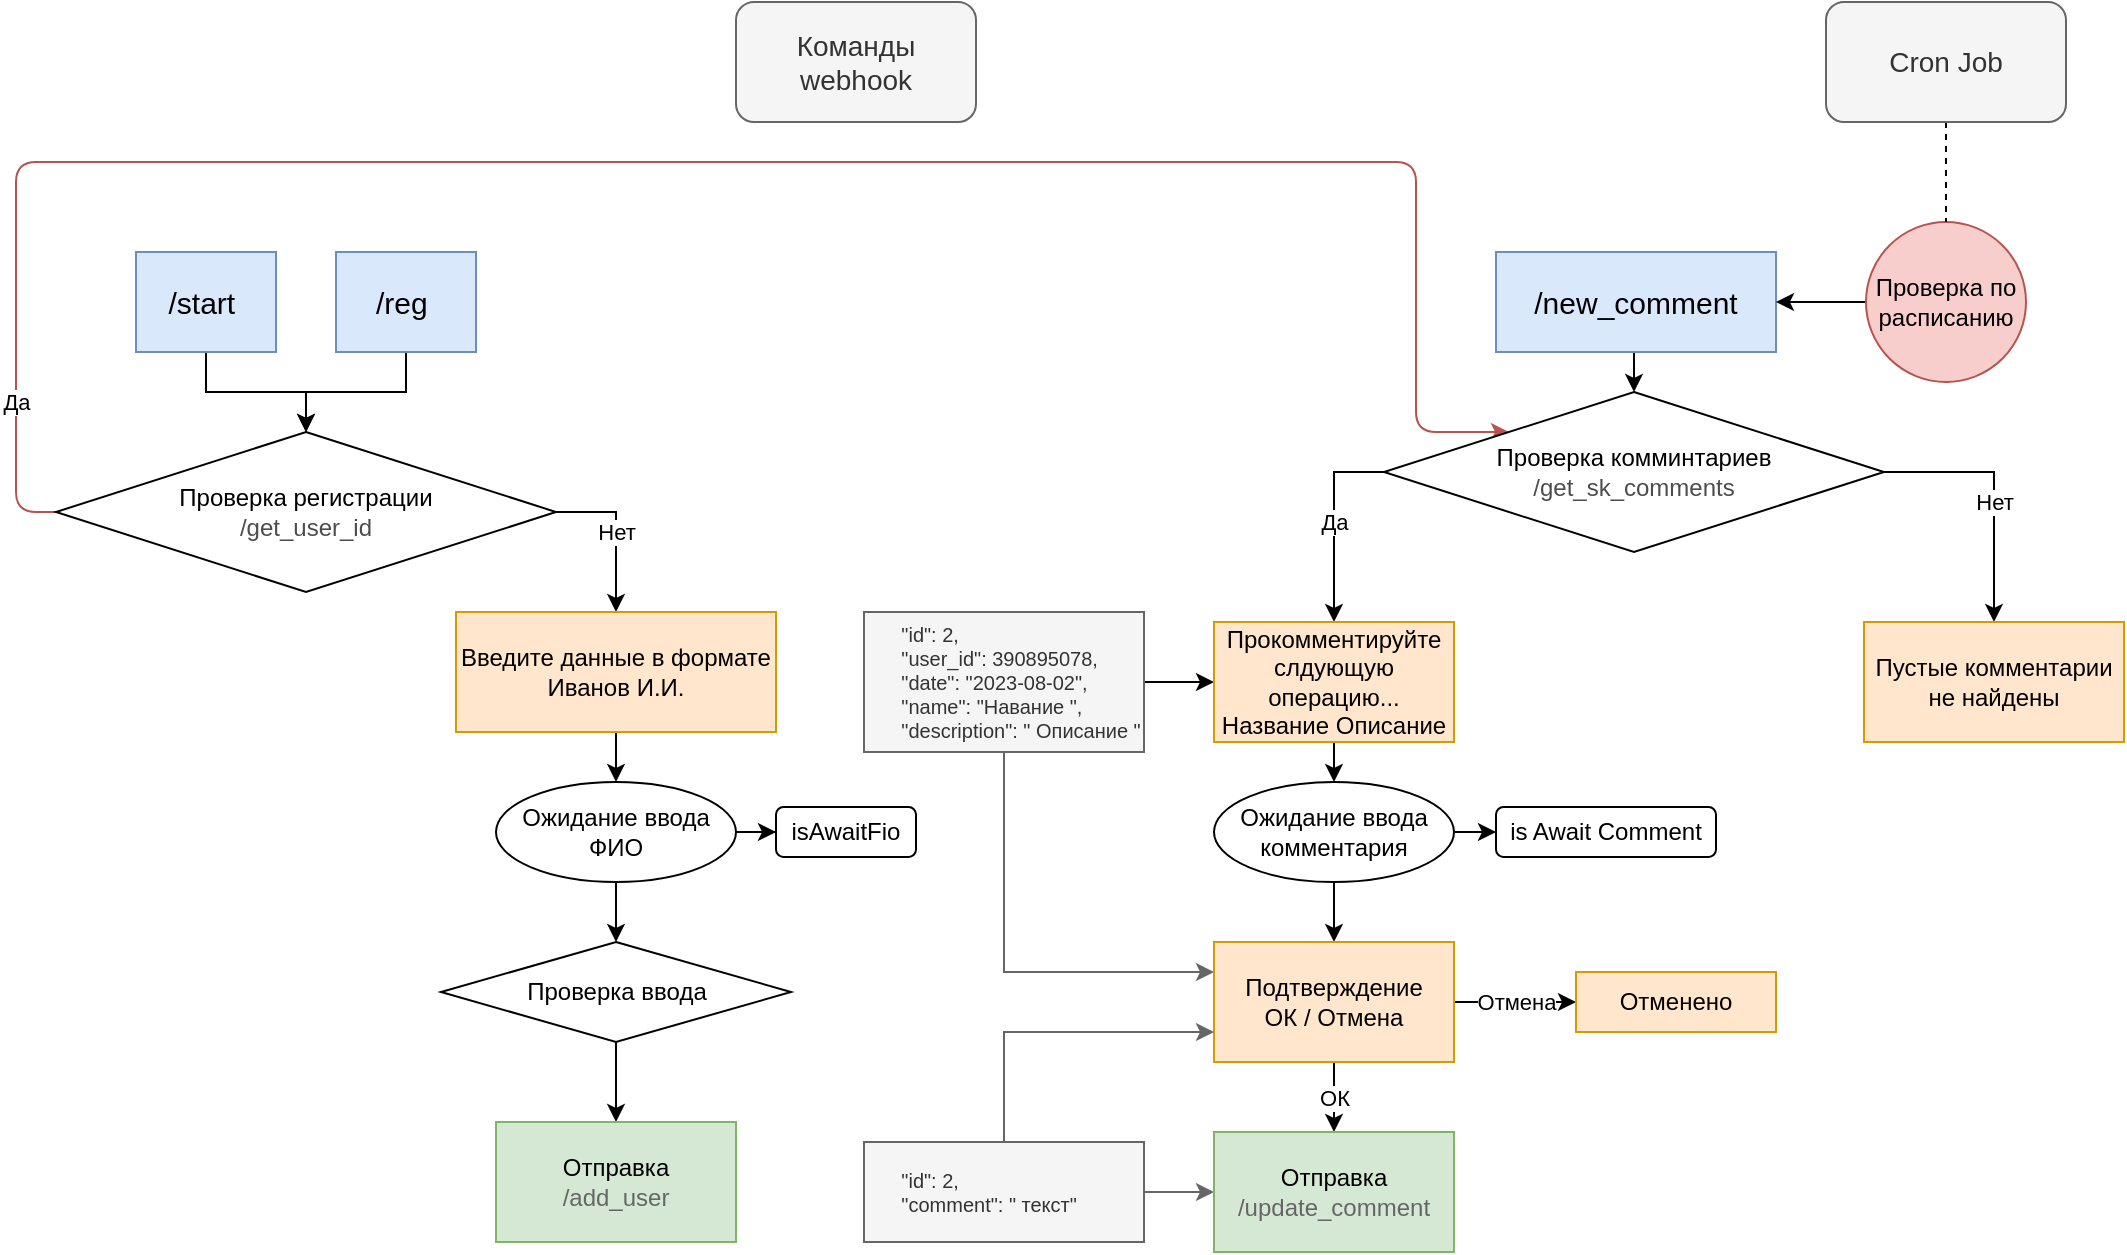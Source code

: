 <mxfile version="21.7.1" type="device">
  <diagram name="Страница — 1" id="Ip1DsPATojtK-F__56BR">
    <mxGraphModel dx="2261" dy="1919" grid="1" gridSize="10" guides="1" tooltips="1" connect="1" arrows="1" fold="1" page="1" pageScale="1" pageWidth="827" pageHeight="1169" math="0" shadow="0">
      <root>
        <mxCell id="0" />
        <mxCell id="1" parent="0" />
        <mxCell id="YLPDR2H__oMzVMPPQTR0-7" style="edgeStyle=orthogonalEdgeStyle;rounded=0;orthogonalLoop=1;jettySize=auto;html=1;exitX=0.5;exitY=1;exitDx=0;exitDy=0;entryX=0.5;entryY=0;entryDx=0;entryDy=0;" parent="1" source="YLPDR2H__oMzVMPPQTR0-1" target="YLPDR2H__oMzVMPPQTR0-5" edge="1">
          <mxGeometry relative="1" as="geometry" />
        </mxCell>
        <mxCell id="YLPDR2H__oMzVMPPQTR0-1" value="&lt;font style=&quot;font-size: 15px;&quot;&gt;/start&amp;nbsp;&lt;/font&gt;" style="rounded=0;whiteSpace=wrap;html=1;fillColor=#dae8fc;strokeColor=#6c8ebf;" parent="1" vertex="1">
          <mxGeometry x="50" y="45" width="70" height="50" as="geometry" />
        </mxCell>
        <mxCell id="YLPDR2H__oMzVMPPQTR0-6" style="edgeStyle=orthogonalEdgeStyle;rounded=0;orthogonalLoop=1;jettySize=auto;html=1;exitX=0.5;exitY=1;exitDx=0;exitDy=0;" parent="1" source="YLPDR2H__oMzVMPPQTR0-2" target="YLPDR2H__oMzVMPPQTR0-5" edge="1">
          <mxGeometry relative="1" as="geometry" />
        </mxCell>
        <mxCell id="YLPDR2H__oMzVMPPQTR0-2" value="&lt;font style=&quot;font-size: 15px;&quot;&gt;/reg&amp;nbsp;&lt;/font&gt;" style="rounded=0;whiteSpace=wrap;html=1;fillColor=#dae8fc;strokeColor=#6c8ebf;" parent="1" vertex="1">
          <mxGeometry x="150" y="45" width="70" height="50" as="geometry" />
        </mxCell>
        <mxCell id="YLPDR2H__oMzVMPPQTR0-17" style="edgeStyle=orthogonalEdgeStyle;rounded=0;orthogonalLoop=1;jettySize=auto;html=1;exitX=0.5;exitY=1;exitDx=0;exitDy=0;entryX=0.5;entryY=0;entryDx=0;entryDy=0;" parent="1" source="YLPDR2H__oMzVMPPQTR0-3" target="YLPDR2H__oMzVMPPQTR0-20" edge="1">
          <mxGeometry relative="1" as="geometry">
            <mxPoint x="795" y="150" as="targetPoint" />
          </mxGeometry>
        </mxCell>
        <mxCell id="YLPDR2H__oMzVMPPQTR0-3" value="&lt;font style=&quot;font-size: 15px;&quot;&gt;/new_comment&lt;/font&gt;" style="rounded=0;whiteSpace=wrap;html=1;fillColor=#dae8fc;strokeColor=#6c8ebf;" parent="1" vertex="1">
          <mxGeometry x="730" y="45" width="140" height="50" as="geometry" />
        </mxCell>
        <mxCell id="YLPDR2H__oMzVMPPQTR0-11" value="Да" style="edgeStyle=orthogonalEdgeStyle;rounded=1;orthogonalLoop=1;jettySize=auto;html=1;exitX=0;exitY=0.5;exitDx=0;exitDy=0;entryX=0;entryY=0;entryDx=0;entryDy=0;fillColor=#f8cecc;strokeColor=#b85450;" parent="1" source="YLPDR2H__oMzVMPPQTR0-5" target="YLPDR2H__oMzVMPPQTR0-20" edge="1">
          <mxGeometry x="-0.861" relative="1" as="geometry">
            <mxPoint x="-15.0" y="260" as="targetPoint" />
            <Array as="points">
              <mxPoint x="-10" y="175" />
              <mxPoint x="-10" />
              <mxPoint x="690" />
              <mxPoint x="690" y="135" />
            </Array>
            <mxPoint as="offset" />
          </mxGeometry>
        </mxCell>
        <mxCell id="YLPDR2H__oMzVMPPQTR0-12" value="Нет" style="edgeStyle=orthogonalEdgeStyle;rounded=0;orthogonalLoop=1;jettySize=auto;html=1;exitX=1;exitY=0.5;exitDx=0;exitDy=0;entryX=0.5;entryY=0;entryDx=0;entryDy=0;" parent="1" source="YLPDR2H__oMzVMPPQTR0-5" target="YLPDR2H__oMzVMPPQTR0-13" edge="1">
          <mxGeometry relative="1" as="geometry">
            <mxPoint x="290" y="255" as="targetPoint" />
          </mxGeometry>
        </mxCell>
        <mxCell id="YLPDR2H__oMzVMPPQTR0-5" value="Проверка регистрации&lt;br&gt;&lt;font color=&quot;#4d4d4d&quot;&gt;/get_user_id&lt;/font&gt;" style="rhombus;whiteSpace=wrap;html=1;" parent="1" vertex="1">
          <mxGeometry x="10" y="135" width="250" height="80" as="geometry" />
        </mxCell>
        <mxCell id="YLPDR2H__oMzVMPPQTR0-14" style="edgeStyle=orthogonalEdgeStyle;rounded=0;orthogonalLoop=1;jettySize=auto;html=1;exitX=0.5;exitY=1;exitDx=0;exitDy=0;entryX=0.5;entryY=0;entryDx=0;entryDy=0;" parent="1" source="YLPDR2H__oMzVMPPQTR0-13" target="YLPDR2H__oMzVMPPQTR0-16" edge="1">
          <mxGeometry relative="1" as="geometry">
            <mxPoint x="290" y="365" as="targetPoint" />
          </mxGeometry>
        </mxCell>
        <mxCell id="YLPDR2H__oMzVMPPQTR0-13" value="Введите данные в формате Иванов И.И." style="rounded=0;whiteSpace=wrap;html=1;fillColor=#ffe6cc;strokeColor=#d79b00;" parent="1" vertex="1">
          <mxGeometry x="210" y="225" width="160" height="60" as="geometry" />
        </mxCell>
        <mxCell id="YLPDR2H__oMzVMPPQTR0-21" style="edgeStyle=orthogonalEdgeStyle;rounded=0;orthogonalLoop=1;jettySize=auto;html=1;exitX=0.5;exitY=1;exitDx=0;exitDy=0;entryX=0.5;entryY=0;entryDx=0;entryDy=0;" parent="1" source="YLPDR2H__oMzVMPPQTR0-16" target="YLPDR2H__oMzVMPPQTR0-22" edge="1">
          <mxGeometry relative="1" as="geometry">
            <mxPoint x="290.207" y="385" as="targetPoint" />
          </mxGeometry>
        </mxCell>
        <mxCell id="YLPDR2H__oMzVMPPQTR0-59" value="" style="edgeStyle=orthogonalEdgeStyle;rounded=0;orthogonalLoop=1;jettySize=auto;html=1;" parent="1" source="YLPDR2H__oMzVMPPQTR0-16" target="YLPDR2H__oMzVMPPQTR0-58" edge="1">
          <mxGeometry relative="1" as="geometry" />
        </mxCell>
        <mxCell id="YLPDR2H__oMzVMPPQTR0-16" value="Ожидание ввода ФИО" style="ellipse;whiteSpace=wrap;html=1;" parent="1" vertex="1">
          <mxGeometry x="230" y="310" width="120" height="50" as="geometry" />
        </mxCell>
        <mxCell id="YLPDR2H__oMzVMPPQTR0-19" style="edgeStyle=orthogonalEdgeStyle;rounded=0;orthogonalLoop=1;jettySize=auto;html=1;exitX=0;exitY=0.5;exitDx=0;exitDy=0;entryX=1;entryY=0.5;entryDx=0;entryDy=0;" parent="1" source="YLPDR2H__oMzVMPPQTR0-18" target="YLPDR2H__oMzVMPPQTR0-3" edge="1">
          <mxGeometry relative="1" as="geometry" />
        </mxCell>
        <mxCell id="YLPDR2H__oMzVMPPQTR0-18" value="Проверка по расписанию" style="ellipse;whiteSpace=wrap;html=1;aspect=fixed;fillColor=#f8cecc;strokeColor=#b85450;" parent="1" vertex="1">
          <mxGeometry x="915" y="30" width="80" height="80" as="geometry" />
        </mxCell>
        <mxCell id="YLPDR2H__oMzVMPPQTR0-23" value="Да" style="edgeStyle=orthogonalEdgeStyle;rounded=0;orthogonalLoop=1;jettySize=auto;html=1;exitX=0;exitY=0.5;exitDx=0;exitDy=0;entryX=0.5;entryY=0;entryDx=0;entryDy=0;" parent="1" source="YLPDR2H__oMzVMPPQTR0-20" target="YLPDR2H__oMzVMPPQTR0-35" edge="1">
          <mxGeometry relative="1" as="geometry">
            <mxPoint x="649.034" y="230" as="targetPoint" />
          </mxGeometry>
        </mxCell>
        <mxCell id="YLPDR2H__oMzVMPPQTR0-26" value="Нет" style="edgeStyle=orthogonalEdgeStyle;rounded=0;orthogonalLoop=1;jettySize=auto;html=1;exitX=1;exitY=0.5;exitDx=0;exitDy=0;entryX=0.5;entryY=0;entryDx=0;entryDy=0;" parent="1" source="YLPDR2H__oMzVMPPQTR0-20" target="YLPDR2H__oMzVMPPQTR0-27" edge="1">
          <mxGeometry x="0.077" relative="1" as="geometry">
            <mxPoint x="984" y="240" as="targetPoint" />
            <mxPoint as="offset" />
          </mxGeometry>
        </mxCell>
        <mxCell id="YLPDR2H__oMzVMPPQTR0-20" value="Проверка комминтариев&lt;br&gt;&lt;font color=&quot;#4d4d4d&quot;&gt;/get_sk_comments&lt;/font&gt;" style="rhombus;whiteSpace=wrap;html=1;" parent="1" vertex="1">
          <mxGeometry x="674" y="115" width="250" height="80" as="geometry" />
        </mxCell>
        <mxCell id="YLPDR2H__oMzVMPPQTR0-44" style="edgeStyle=orthogonalEdgeStyle;rounded=0;orthogonalLoop=1;jettySize=auto;html=1;exitX=0.5;exitY=1;exitDx=0;exitDy=0;entryX=0.5;entryY=0;entryDx=0;entryDy=0;" parent="1" source="YLPDR2H__oMzVMPPQTR0-22" target="YLPDR2H__oMzVMPPQTR0-43" edge="1">
          <mxGeometry relative="1" as="geometry" />
        </mxCell>
        <mxCell id="YLPDR2H__oMzVMPPQTR0-22" value="Проверка ввода" style="rhombus;whiteSpace=wrap;html=1;" parent="1" vertex="1">
          <mxGeometry x="202.5" y="390" width="175" height="50" as="geometry" />
        </mxCell>
        <mxCell id="YLPDR2H__oMzVMPPQTR0-28" style="edgeStyle=orthogonalEdgeStyle;rounded=0;orthogonalLoop=1;jettySize=auto;html=1;exitX=0.5;exitY=1;exitDx=0;exitDy=0;entryX=0.5;entryY=0;entryDx=0;entryDy=0;" parent="1" source="YLPDR2H__oMzVMPPQTR0-35" target="YLPDR2H__oMzVMPPQTR0-29" edge="1">
          <mxGeometry relative="1" as="geometry">
            <mxPoint x="648.69" y="340" as="targetPoint" />
            <mxPoint x="649" y="290" as="sourcePoint" />
          </mxGeometry>
        </mxCell>
        <mxCell id="YLPDR2H__oMzVMPPQTR0-27" value="Пустые комментарии не найдены" style="rounded=0;whiteSpace=wrap;html=1;fillColor=#ffe6cc;strokeColor=#d79b00;" parent="1" vertex="1">
          <mxGeometry x="914" y="230" width="130" height="60" as="geometry" />
        </mxCell>
        <mxCell id="YLPDR2H__oMzVMPPQTR0-37" style="edgeStyle=orthogonalEdgeStyle;rounded=0;orthogonalLoop=1;jettySize=auto;html=1;exitX=0.5;exitY=1;exitDx=0;exitDy=0;" parent="1" source="YLPDR2H__oMzVMPPQTR0-29" target="YLPDR2H__oMzVMPPQTR0-36" edge="1">
          <mxGeometry relative="1" as="geometry" />
        </mxCell>
        <mxCell id="YLPDR2H__oMzVMPPQTR0-57" value="" style="edgeStyle=orthogonalEdgeStyle;rounded=0;orthogonalLoop=1;jettySize=auto;html=1;" parent="1" source="YLPDR2H__oMzVMPPQTR0-29" target="YLPDR2H__oMzVMPPQTR0-56" edge="1">
          <mxGeometry relative="1" as="geometry" />
        </mxCell>
        <mxCell id="YLPDR2H__oMzVMPPQTR0-29" value="Ожидание ввода комментария" style="ellipse;whiteSpace=wrap;html=1;" parent="1" vertex="1">
          <mxGeometry x="589" y="310" width="120" height="50" as="geometry" />
        </mxCell>
        <mxCell id="YLPDR2H__oMzVMPPQTR0-32" style="edgeStyle=orthogonalEdgeStyle;rounded=0;orthogonalLoop=1;jettySize=auto;html=1;exitX=1;exitY=0.5;exitDx=0;exitDy=0;entryX=0;entryY=0.5;entryDx=0;entryDy=0;" parent="1" source="YLPDR2H__oMzVMPPQTR0-31" target="YLPDR2H__oMzVMPPQTR0-35" edge="1">
          <mxGeometry relative="1" as="geometry">
            <mxPoint x="569" y="260" as="targetPoint" />
          </mxGeometry>
        </mxCell>
        <mxCell id="YLPDR2H__oMzVMPPQTR0-48" style="edgeStyle=orthogonalEdgeStyle;rounded=0;orthogonalLoop=1;jettySize=auto;html=1;exitX=0.5;exitY=1;exitDx=0;exitDy=0;entryX=0;entryY=0.25;entryDx=0;entryDy=0;fillColor=#f5f5f5;strokeColor=#666666;" parent="1" source="YLPDR2H__oMzVMPPQTR0-31" target="YLPDR2H__oMzVMPPQTR0-36" edge="1">
          <mxGeometry relative="1" as="geometry" />
        </mxCell>
        <mxCell id="YLPDR2H__oMzVMPPQTR0-31" value="&lt;div style=&quot;font-size: 10px;&quot;&gt;&lt;font style=&quot;font-size: 10px;&quot;&gt;&amp;nbsp; &amp;nbsp; &amp;nbsp; &quot;id&quot;: 2,&lt;/font&gt;&lt;/div&gt;&lt;div style=&quot;font-size: 10px;&quot;&gt;&lt;font style=&quot;font-size: 10px;&quot;&gt;&amp;nbsp; &amp;nbsp; &amp;nbsp; &quot;user_id&quot;: 390895078,&lt;/font&gt;&lt;/div&gt;&lt;div style=&quot;font-size: 10px;&quot;&gt;&lt;font style=&quot;font-size: 10px;&quot;&gt;&amp;nbsp; &amp;nbsp; &amp;nbsp; &quot;date&quot;: &quot;2023-08-02&quot;,&lt;/font&gt;&lt;/div&gt;&lt;div style=&quot;font-size: 10px;&quot;&gt;&lt;font style=&quot;font-size: 10px;&quot;&gt;&amp;nbsp; &amp;nbsp; &amp;nbsp; &quot;name&quot;: &quot;Навание &quot;,&lt;/font&gt;&lt;/div&gt;&lt;div style=&quot;font-size: 10px;&quot;&gt;&lt;font style=&quot;font-size: 10px;&quot;&gt;&amp;nbsp; &amp;nbsp; &amp;nbsp; &quot;description&quot;: &quot; Описание &quot;&lt;/font&gt;&lt;/div&gt;" style="rounded=0;whiteSpace=wrap;html=1;align=left;fillColor=#f5f5f5;fontColor=#333333;strokeColor=#666666;" parent="1" vertex="1">
          <mxGeometry x="414" y="225" width="140" height="70" as="geometry" />
        </mxCell>
        <mxCell id="YLPDR2H__oMzVMPPQTR0-35" value="Прокомментируйте слдующую операцию... Название Описание" style="rounded=0;whiteSpace=wrap;html=1;fillColor=#ffe6cc;strokeColor=#d79b00;" parent="1" vertex="1">
          <mxGeometry x="589" y="230" width="120" height="60" as="geometry" />
        </mxCell>
        <mxCell id="YLPDR2H__oMzVMPPQTR0-41" value="ОК" style="edgeStyle=orthogonalEdgeStyle;rounded=0;orthogonalLoop=1;jettySize=auto;html=1;exitX=0.5;exitY=1;exitDx=0;exitDy=0;" parent="1" source="YLPDR2H__oMzVMPPQTR0-36" target="YLPDR2H__oMzVMPPQTR0-40" edge="1">
          <mxGeometry relative="1" as="geometry" />
        </mxCell>
        <mxCell id="YLPDR2H__oMzVMPPQTR0-51" value="Отмена" style="edgeStyle=orthogonalEdgeStyle;rounded=0;orthogonalLoop=1;jettySize=auto;html=1;exitX=1;exitY=0.5;exitDx=0;exitDy=0;entryX=0;entryY=0.5;entryDx=0;entryDy=0;" parent="1" source="YLPDR2H__oMzVMPPQTR0-36" target="YLPDR2H__oMzVMPPQTR0-52" edge="1">
          <mxGeometry relative="1" as="geometry">
            <mxPoint x="820" y="420" as="targetPoint" />
          </mxGeometry>
        </mxCell>
        <mxCell id="YLPDR2H__oMzVMPPQTR0-36" value="Подтверждение&lt;br&gt;ОК / Отмена" style="rounded=0;whiteSpace=wrap;html=1;fillColor=#ffe6cc;strokeColor=#d79b00;" parent="1" vertex="1">
          <mxGeometry x="589" y="390" width="120" height="60" as="geometry" />
        </mxCell>
        <mxCell id="YLPDR2H__oMzVMPPQTR0-42" style="edgeStyle=orthogonalEdgeStyle;rounded=0;orthogonalLoop=1;jettySize=auto;html=1;exitX=1;exitY=0.5;exitDx=0;exitDy=0;entryX=0;entryY=0.5;entryDx=0;entryDy=0;fillColor=#f5f5f5;strokeColor=#666666;" parent="1" source="YLPDR2H__oMzVMPPQTR0-39" target="YLPDR2H__oMzVMPPQTR0-40" edge="1">
          <mxGeometry relative="1" as="geometry" />
        </mxCell>
        <mxCell id="YLPDR2H__oMzVMPPQTR0-45" style="edgeStyle=orthogonalEdgeStyle;rounded=0;orthogonalLoop=1;jettySize=auto;html=1;exitX=0.5;exitY=0;exitDx=0;exitDy=0;entryX=0;entryY=0.75;entryDx=0;entryDy=0;strokeColor=#666666;" parent="1" source="YLPDR2H__oMzVMPPQTR0-39" target="YLPDR2H__oMzVMPPQTR0-36" edge="1">
          <mxGeometry relative="1" as="geometry" />
        </mxCell>
        <mxCell id="YLPDR2H__oMzVMPPQTR0-39" value="&lt;div style=&quot;font-size: 10px;&quot;&gt;&lt;font style=&quot;font-size: 10px;&quot;&gt;&amp;nbsp; &amp;nbsp; &amp;nbsp; &quot;id&quot;: 2,&lt;/font&gt;&lt;/div&gt;&lt;div style=&quot;font-size: 10px;&quot;&gt;&lt;font style=&quot;font-size: 10px;&quot;&gt;&amp;nbsp; &amp;nbsp; &amp;nbsp; &quot;comment&quot;: &quot; текст&quot;&lt;/font&gt;&lt;/div&gt;" style="rounded=0;whiteSpace=wrap;html=1;align=left;fillColor=#f5f5f5;fontColor=#333333;strokeColor=#666666;" parent="1" vertex="1">
          <mxGeometry x="414" y="490" width="140" height="50" as="geometry" />
        </mxCell>
        <mxCell id="YLPDR2H__oMzVMPPQTR0-40" value="Отправка&lt;br&gt;&lt;font color=&quot;#666666&quot;&gt;/update_comment&lt;/font&gt;" style="rounded=0;whiteSpace=wrap;html=1;fillColor=#d5e8d4;strokeColor=#82b366;" parent="1" vertex="1">
          <mxGeometry x="589" y="485" width="120" height="60" as="geometry" />
        </mxCell>
        <mxCell id="YLPDR2H__oMzVMPPQTR0-43" value="Отправка&lt;br&gt;&lt;font color=&quot;#666666&quot;&gt;/add_user&lt;/font&gt;" style="rounded=0;whiteSpace=wrap;html=1;fillColor=#d5e8d4;strokeColor=#82b366;" parent="1" vertex="1">
          <mxGeometry x="230" y="480" width="120" height="60" as="geometry" />
        </mxCell>
        <mxCell id="YLPDR2H__oMzVMPPQTR0-49" value="&lt;font style=&quot;font-size: 14px;&quot;&gt;Команды webhook&lt;/font&gt;" style="rounded=1;whiteSpace=wrap;html=1;fillColor=#f5f5f5;strokeColor=#666666;fontColor=#333333;" parent="1" vertex="1">
          <mxGeometry x="350" y="-80" width="120" height="60" as="geometry" />
        </mxCell>
        <mxCell id="YLPDR2H__oMzVMPPQTR0-52" value="Отменено" style="rounded=0;whiteSpace=wrap;html=1;fillColor=#ffe6cc;strokeColor=#d79b00;" parent="1" vertex="1">
          <mxGeometry x="770" y="405" width="100" height="30" as="geometry" />
        </mxCell>
        <mxCell id="YLPDR2H__oMzVMPPQTR0-54" style="edgeStyle=orthogonalEdgeStyle;rounded=0;orthogonalLoop=1;jettySize=auto;html=1;exitX=0.5;exitY=1;exitDx=0;exitDy=0;entryX=0.5;entryY=0;entryDx=0;entryDy=0;dashed=1;endArrow=none;endFill=0;" parent="1" source="YLPDR2H__oMzVMPPQTR0-53" target="YLPDR2H__oMzVMPPQTR0-18" edge="1">
          <mxGeometry relative="1" as="geometry" />
        </mxCell>
        <mxCell id="YLPDR2H__oMzVMPPQTR0-53" value="&lt;font style=&quot;font-size: 14px;&quot;&gt;Cron Job&lt;/font&gt;" style="rounded=1;whiteSpace=wrap;html=1;fillColor=#f5f5f5;strokeColor=#666666;fontColor=#333333;" parent="1" vertex="1">
          <mxGeometry x="895" y="-80" width="120" height="60" as="geometry" />
        </mxCell>
        <mxCell id="YLPDR2H__oMzVMPPQTR0-56" value="is Await Comment" style="rounded=1;whiteSpace=wrap;html=1;" parent="1" vertex="1">
          <mxGeometry x="730" y="322.5" width="110" height="25" as="geometry" />
        </mxCell>
        <mxCell id="YLPDR2H__oMzVMPPQTR0-58" value="isAwaitFio" style="rounded=1;whiteSpace=wrap;html=1;" parent="1" vertex="1">
          <mxGeometry x="370" y="322.5" width="70" height="25" as="geometry" />
        </mxCell>
      </root>
    </mxGraphModel>
  </diagram>
</mxfile>
